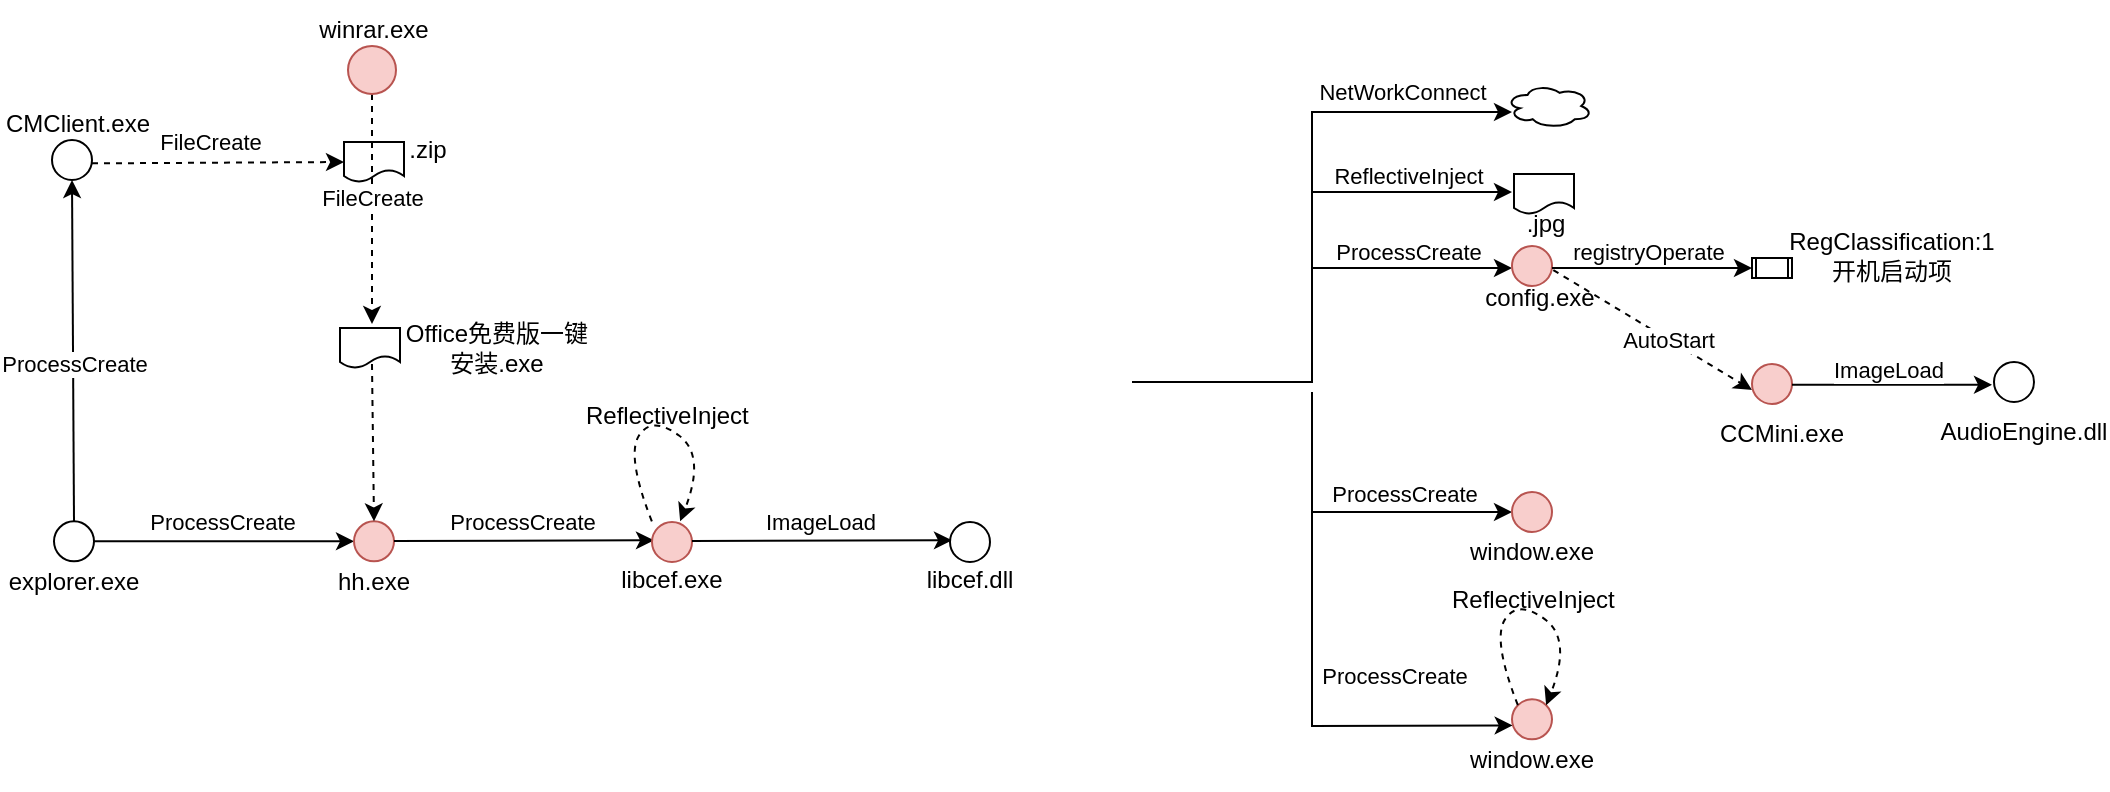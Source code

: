 <mxfile version="24.7.8">
  <diagram name="第 1 页" id="PHtCLM0eB_fAC6m9SbZN">
    <mxGraphModel dx="1036" dy="457" grid="1" gridSize="10" guides="1" tooltips="1" connect="1" arrows="1" fold="1" page="1" pageScale="1" pageWidth="827" pageHeight="1169" math="0" shadow="0">
      <root>
        <mxCell id="0" />
        <mxCell id="1" parent="0" />
        <mxCell id="KvWGwJPGuLHIs-wZQ2Go-1" value="" style="ellipse;whiteSpace=wrap;html=1;aspect=fixed;" vertex="1" parent="1">
          <mxGeometry x="141" y="358.67" width="20" height="20" as="geometry" />
        </mxCell>
        <mxCell id="KvWGwJPGuLHIs-wZQ2Go-2" value="" style="endArrow=classic;html=1;rounded=0;exitX=1;exitY=0.5;exitDx=0;exitDy=0;" edge="1" parent="1" source="KvWGwJPGuLHIs-wZQ2Go-1">
          <mxGeometry width="50" height="50" relative="1" as="geometry">
            <mxPoint x="391" y="353.67" as="sourcePoint" />
            <mxPoint x="291" y="368.67" as="targetPoint" />
          </mxGeometry>
        </mxCell>
        <mxCell id="KvWGwJPGuLHIs-wZQ2Go-3" value="ProcessCreate" style="edgeLabel;html=1;align=center;verticalAlign=middle;resizable=0;points=[];" vertex="1" connectable="0" parent="KvWGwJPGuLHIs-wZQ2Go-2">
          <mxGeometry x="-0.16" y="3" relative="1" as="geometry">
            <mxPoint x="9" y="-7" as="offset" />
          </mxGeometry>
        </mxCell>
        <mxCell id="KvWGwJPGuLHIs-wZQ2Go-4" value="" style="ellipse;whiteSpace=wrap;html=1;aspect=fixed;fillColor=#f8cecc;strokeColor=#b85450;" vertex="1" parent="1">
          <mxGeometry x="291" y="358.67" width="20" height="20" as="geometry" />
        </mxCell>
        <mxCell id="KvWGwJPGuLHIs-wZQ2Go-5" value="" style="endArrow=classic;html=1;rounded=0;entryX=0;entryY=0.5;entryDx=0;entryDy=0;" edge="1" parent="1" target="KvWGwJPGuLHIs-wZQ2Go-9">
          <mxGeometry width="50" height="50" relative="1" as="geometry">
            <mxPoint x="770" y="294" as="sourcePoint" />
            <mxPoint x="818" y="444" as="targetPoint" />
            <Array as="points">
              <mxPoint x="770" y="354" />
            </Array>
          </mxGeometry>
        </mxCell>
        <mxCell id="KvWGwJPGuLHIs-wZQ2Go-6" value="ProcessCreate" style="edgeLabel;html=1;align=center;verticalAlign=middle;resizable=0;points=[];" vertex="1" connectable="0" parent="KvWGwJPGuLHIs-wZQ2Go-5">
          <mxGeometry x="-0.16" y="3" relative="1" as="geometry">
            <mxPoint x="39" y="-6" as="offset" />
          </mxGeometry>
        </mxCell>
        <mxCell id="KvWGwJPGuLHIs-wZQ2Go-7" value="explorer.exe" style="text;strokeColor=none;align=center;fillColor=none;html=1;verticalAlign=middle;whiteSpace=wrap;rounded=0;" vertex="1" parent="1">
          <mxGeometry x="121" y="373.67" width="60" height="30" as="geometry" />
        </mxCell>
        <mxCell id="KvWGwJPGuLHIs-wZQ2Go-8" value="hh.exe" style="text;strokeColor=none;align=center;fillColor=none;html=1;verticalAlign=middle;whiteSpace=wrap;rounded=0;" vertex="1" parent="1">
          <mxGeometry x="271" y="373.67" width="60" height="30" as="geometry" />
        </mxCell>
        <mxCell id="KvWGwJPGuLHIs-wZQ2Go-9" value="" style="ellipse;whiteSpace=wrap;html=1;aspect=fixed;fillColor=#f8cecc;strokeColor=#b85450;" vertex="1" parent="1">
          <mxGeometry x="870" y="344" width="20" height="20" as="geometry" />
        </mxCell>
        <mxCell id="KvWGwJPGuLHIs-wZQ2Go-10" value="window.exe" style="text;strokeColor=none;align=center;fillColor=none;html=1;verticalAlign=middle;whiteSpace=wrap;rounded=0;" vertex="1" parent="1">
          <mxGeometry x="850" y="359" width="60" height="30" as="geometry" />
        </mxCell>
        <mxCell id="KvWGwJPGuLHIs-wZQ2Go-11" value="" style="endArrow=classic;html=1;rounded=0;exitX=0.5;exitY=0;exitDx=0;exitDy=0;entryX=0.5;entryY=1;entryDx=0;entryDy=0;" edge="1" parent="1" source="KvWGwJPGuLHIs-wZQ2Go-1" target="KvWGwJPGuLHIs-wZQ2Go-13">
          <mxGeometry width="50" height="50" relative="1" as="geometry">
            <mxPoint x="150" y="274.17" as="sourcePoint" />
            <mxPoint x="150" y="190" as="targetPoint" />
          </mxGeometry>
        </mxCell>
        <mxCell id="KvWGwJPGuLHIs-wZQ2Go-12" value="ProcessCreate" style="edgeLabel;html=1;align=center;verticalAlign=middle;resizable=0;points=[];" vertex="1" connectable="0" parent="KvWGwJPGuLHIs-wZQ2Go-11">
          <mxGeometry x="-0.16" y="3" relative="1" as="geometry">
            <mxPoint x="3" y="-7" as="offset" />
          </mxGeometry>
        </mxCell>
        <mxCell id="KvWGwJPGuLHIs-wZQ2Go-13" value="" style="ellipse;whiteSpace=wrap;html=1;aspect=fixed;" vertex="1" parent="1">
          <mxGeometry x="140" y="168" width="20" height="20" as="geometry" />
        </mxCell>
        <mxCell id="KvWGwJPGuLHIs-wZQ2Go-14" value="CMClient.exe" style="text;strokeColor=none;align=center;fillColor=none;html=1;verticalAlign=middle;whiteSpace=wrap;rounded=0;" vertex="1" parent="1">
          <mxGeometry x="123" y="145" width="60" height="30" as="geometry" />
        </mxCell>
        <mxCell id="KvWGwJPGuLHIs-wZQ2Go-15" value="" style="endArrow=classic;html=1;rounded=0;exitX=1;exitY=0.5;exitDx=0;exitDy=0;edgeStyle=elbowEdgeStyle;dashed=1;entryX=0;entryY=0.5;entryDx=0;entryDy=0;" edge="1" parent="1" target="KvWGwJPGuLHIs-wZQ2Go-17">
          <mxGeometry width="50" height="50" relative="1" as="geometry">
            <mxPoint x="160" y="179.58" as="sourcePoint" />
            <mxPoint x="210" y="120" as="targetPoint" />
            <Array as="points">
              <mxPoint x="180" y="180" />
            </Array>
          </mxGeometry>
        </mxCell>
        <mxCell id="KvWGwJPGuLHIs-wZQ2Go-16" value="FileCreate" style="edgeLabel;html=1;align=center;verticalAlign=middle;resizable=0;points=[];" vertex="1" connectable="0" parent="KvWGwJPGuLHIs-wZQ2Go-15">
          <mxGeometry x="-0.16" y="3" relative="1" as="geometry">
            <mxPoint x="6" y="-7" as="offset" />
          </mxGeometry>
        </mxCell>
        <mxCell id="KvWGwJPGuLHIs-wZQ2Go-17" value="" style="shape=document;whiteSpace=wrap;html=1;boundedLbl=1;" vertex="1" parent="1">
          <mxGeometry x="286" y="169" width="30" height="20" as="geometry" />
        </mxCell>
        <mxCell id="KvWGwJPGuLHIs-wZQ2Go-18" value=".zip" style="text;strokeColor=none;align=center;fillColor=none;html=1;verticalAlign=middle;whiteSpace=wrap;rounded=0;" vertex="1" parent="1">
          <mxGeometry x="298" y="158" width="60" height="30" as="geometry" />
        </mxCell>
        <mxCell id="KvWGwJPGuLHIs-wZQ2Go-19" value="" style="endArrow=classic;html=1;rounded=0;exitX=0.5;exitY=1;exitDx=0;exitDy=0;edgeStyle=elbowEdgeStyle;dashed=1;" edge="1" parent="1" source="KvWGwJPGuLHIs-wZQ2Go-21">
          <mxGeometry width="50" height="50" relative="1" as="geometry">
            <mxPoint x="234.34" y="192.66" as="sourcePoint" />
            <mxPoint x="300" y="260" as="targetPoint" />
            <Array as="points">
              <mxPoint x="300" y="210" />
            </Array>
          </mxGeometry>
        </mxCell>
        <mxCell id="KvWGwJPGuLHIs-wZQ2Go-20" value="FileCreate" style="edgeLabel;html=1;align=center;verticalAlign=middle;resizable=0;points=[];" vertex="1" connectable="0" parent="KvWGwJPGuLHIs-wZQ2Go-19">
          <mxGeometry x="-0.16" y="3" relative="1" as="geometry">
            <mxPoint x="-3" y="3" as="offset" />
          </mxGeometry>
        </mxCell>
        <mxCell id="KvWGwJPGuLHIs-wZQ2Go-21" value="" style="ellipse;whiteSpace=wrap;html=1;aspect=fixed;fillColor=#f8cecc;strokeColor=#b85450;" vertex="1" parent="1">
          <mxGeometry x="288" y="121" width="24" height="24" as="geometry" />
        </mxCell>
        <mxCell id="KvWGwJPGuLHIs-wZQ2Go-22" value="winrar.exe" style="text;strokeColor=none;align=center;fillColor=none;html=1;verticalAlign=middle;whiteSpace=wrap;rounded=0;" vertex="1" parent="1">
          <mxGeometry x="271" y="98" width="60" height="30" as="geometry" />
        </mxCell>
        <mxCell id="KvWGwJPGuLHIs-wZQ2Go-23" value="" style="endArrow=classic;html=1;rounded=0;entryX=0.339;entryY=-0.066;entryDx=0;entryDy=0;entryPerimeter=0;" edge="1" parent="1" target="KvWGwJPGuLHIs-wZQ2Go-51">
          <mxGeometry width="50" height="50" relative="1" as="geometry">
            <mxPoint x="770" y="354" as="sourcePoint" />
            <mxPoint x="870" y="414" as="targetPoint" />
            <Array as="points">
              <mxPoint x="770" y="461" />
            </Array>
          </mxGeometry>
        </mxCell>
        <mxCell id="KvWGwJPGuLHIs-wZQ2Go-24" value="ProcessCreate" style="edgeLabel;html=1;align=center;verticalAlign=middle;resizable=0;points=[];" vertex="1" connectable="0" parent="KvWGwJPGuLHIs-wZQ2Go-23">
          <mxGeometry x="-0.16" y="3" relative="1" as="geometry">
            <mxPoint x="38" y="-5" as="offset" />
          </mxGeometry>
        </mxCell>
        <mxCell id="KvWGwJPGuLHIs-wZQ2Go-25" value="" style="endArrow=classic;html=1;rounded=0;exitX=1;exitY=0.5;exitDx=0;exitDy=0;" edge="1" parent="1">
          <mxGeometry width="50" height="50" relative="1" as="geometry">
            <mxPoint x="680" y="289" as="sourcePoint" />
            <mxPoint x="870" y="154" as="targetPoint" />
            <Array as="points">
              <mxPoint x="770" y="289" />
              <mxPoint x="770" y="154" />
            </Array>
          </mxGeometry>
        </mxCell>
        <mxCell id="KvWGwJPGuLHIs-wZQ2Go-26" value="NetWorkConnect" style="edgeLabel;html=1;align=center;verticalAlign=middle;resizable=0;points=[];" vertex="1" connectable="0" parent="KvWGwJPGuLHIs-wZQ2Go-25">
          <mxGeometry x="0.083" y="3" relative="1" as="geometry">
            <mxPoint x="48" y="-59" as="offset" />
          </mxGeometry>
        </mxCell>
        <mxCell id="KvWGwJPGuLHIs-wZQ2Go-27" value="" style="ellipse;shape=cloud;whiteSpace=wrap;html=1;" vertex="1" parent="1">
          <mxGeometry x="867" y="140" width="43" height="22" as="geometry" />
        </mxCell>
        <mxCell id="KvWGwJPGuLHIs-wZQ2Go-28" value="" style="endArrow=classic;html=1;rounded=0;" edge="1" parent="1">
          <mxGeometry width="50" height="50" relative="1" as="geometry">
            <mxPoint x="770" y="194" as="sourcePoint" />
            <mxPoint x="870" y="194" as="targetPoint" />
          </mxGeometry>
        </mxCell>
        <mxCell id="KvWGwJPGuLHIs-wZQ2Go-29" value="ReflectiveInject" style="edgeLabel;html=1;align=center;verticalAlign=middle;resizable=0;points=[];" vertex="1" connectable="0" parent="KvWGwJPGuLHIs-wZQ2Go-28">
          <mxGeometry x="0.152" y="-2" relative="1" as="geometry">
            <mxPoint x="-10" y="-10" as="offset" />
          </mxGeometry>
        </mxCell>
        <mxCell id="KvWGwJPGuLHIs-wZQ2Go-30" value="" style="shape=document;whiteSpace=wrap;html=1;boundedLbl=1;" vertex="1" parent="1">
          <mxGeometry x="871" y="185" width="30" height="20" as="geometry" />
        </mxCell>
        <mxCell id="KvWGwJPGuLHIs-wZQ2Go-31" value=".jpg" style="text;strokeColor=none;align=center;fillColor=none;html=1;verticalAlign=middle;whiteSpace=wrap;rounded=0;" vertex="1" parent="1">
          <mxGeometry x="857" y="195" width="60" height="30" as="geometry" />
        </mxCell>
        <mxCell id="KvWGwJPGuLHIs-wZQ2Go-32" value="" style="endArrow=classic;html=1;rounded=0;" edge="1" parent="1">
          <mxGeometry width="50" height="50" relative="1" as="geometry">
            <mxPoint x="770" y="232" as="sourcePoint" />
            <mxPoint x="870" y="232" as="targetPoint" />
          </mxGeometry>
        </mxCell>
        <mxCell id="KvWGwJPGuLHIs-wZQ2Go-33" value="ProcessCreate" style="edgeLabel;html=1;align=center;verticalAlign=middle;resizable=0;points=[];" vertex="1" connectable="0" parent="KvWGwJPGuLHIs-wZQ2Go-32">
          <mxGeometry x="0.152" y="-2" relative="1" as="geometry">
            <mxPoint x="-10" y="-10" as="offset" />
          </mxGeometry>
        </mxCell>
        <mxCell id="KvWGwJPGuLHIs-wZQ2Go-34" value="config.exe" style="text;strokeColor=none;align=center;fillColor=none;html=1;verticalAlign=middle;whiteSpace=wrap;rounded=0;" vertex="1" parent="1">
          <mxGeometry x="854" y="232" width="60" height="30" as="geometry" />
        </mxCell>
        <mxCell id="KvWGwJPGuLHIs-wZQ2Go-35" value="" style="ellipse;whiteSpace=wrap;html=1;aspect=fixed;fillColor=#f8cecc;strokeColor=#b85450;" vertex="1" parent="1">
          <mxGeometry x="870" y="221" width="20" height="20" as="geometry" />
        </mxCell>
        <mxCell id="KvWGwJPGuLHIs-wZQ2Go-36" value="" style="endArrow=classic;html=1;rounded=0;" edge="1" parent="1">
          <mxGeometry width="50" height="50" relative="1" as="geometry">
            <mxPoint x="890" y="232" as="sourcePoint" />
            <mxPoint x="990" y="232" as="targetPoint" />
          </mxGeometry>
        </mxCell>
        <mxCell id="KvWGwJPGuLHIs-wZQ2Go-37" value="registryOperate" style="edgeLabel;html=1;align=center;verticalAlign=middle;resizable=0;points=[];" vertex="1" connectable="0" parent="KvWGwJPGuLHIs-wZQ2Go-36">
          <mxGeometry x="0.152" y="-2" relative="1" as="geometry">
            <mxPoint x="-10" y="-10" as="offset" />
          </mxGeometry>
        </mxCell>
        <mxCell id="KvWGwJPGuLHIs-wZQ2Go-38" value="RegClassification:1&lt;br&gt;开机启动项" style="text;strokeColor=none;align=center;fillColor=none;html=1;verticalAlign=middle;whiteSpace=wrap;rounded=0;" vertex="1" parent="1">
          <mxGeometry x="1022" y="211" width="76" height="30" as="geometry" />
        </mxCell>
        <mxCell id="KvWGwJPGuLHIs-wZQ2Go-39" value="" style="shape=process;whiteSpace=wrap;html=1;backgroundOutline=1;" vertex="1" parent="1">
          <mxGeometry x="990" y="227" width="20" height="10" as="geometry" />
        </mxCell>
        <mxCell id="KvWGwJPGuLHIs-wZQ2Go-40" value="" style="endArrow=classic;html=1;rounded=0;exitX=0.611;exitY=0.035;exitDx=0;exitDy=0;exitPerimeter=0;dashed=1;" edge="1" parent="1" source="KvWGwJPGuLHIs-wZQ2Go-34">
          <mxGeometry width="50" height="50" relative="1" as="geometry">
            <mxPoint x="890" y="293" as="sourcePoint" />
            <mxPoint x="990" y="293" as="targetPoint" />
          </mxGeometry>
        </mxCell>
        <mxCell id="KvWGwJPGuLHIs-wZQ2Go-41" value="AutoStart" style="edgeLabel;html=1;align=center;verticalAlign=middle;resizable=0;points=[];" vertex="1" connectable="0" parent="KvWGwJPGuLHIs-wZQ2Go-40">
          <mxGeometry x="0.152" y="-2" relative="1" as="geometry">
            <mxPoint x="1" y="-2" as="offset" />
          </mxGeometry>
        </mxCell>
        <mxCell id="KvWGwJPGuLHIs-wZQ2Go-42" value="CCMini.exe" style="text;strokeColor=none;align=center;fillColor=none;html=1;verticalAlign=middle;whiteSpace=wrap;rounded=0;" vertex="1" parent="1">
          <mxGeometry x="967" y="300" width="76" height="30" as="geometry" />
        </mxCell>
        <mxCell id="KvWGwJPGuLHIs-wZQ2Go-43" value="" style="ellipse;whiteSpace=wrap;html=1;aspect=fixed;fillColor=#f8cecc;strokeColor=#b85450;" vertex="1" parent="1">
          <mxGeometry x="990" y="280" width="20" height="20" as="geometry" />
        </mxCell>
        <mxCell id="KvWGwJPGuLHIs-wZQ2Go-44" value="" style="endArrow=classic;html=1;rounded=0;" edge="1" parent="1">
          <mxGeometry width="50" height="50" relative="1" as="geometry">
            <mxPoint x="1010" y="290.43" as="sourcePoint" />
            <mxPoint x="1110" y="290.43" as="targetPoint" />
          </mxGeometry>
        </mxCell>
        <mxCell id="KvWGwJPGuLHIs-wZQ2Go-45" value="ImageLoad" style="edgeLabel;html=1;align=center;verticalAlign=middle;resizable=0;points=[];" vertex="1" connectable="0" parent="KvWGwJPGuLHIs-wZQ2Go-44">
          <mxGeometry x="0.152" y="-2" relative="1" as="geometry">
            <mxPoint x="-10" y="-10" as="offset" />
          </mxGeometry>
        </mxCell>
        <mxCell id="KvWGwJPGuLHIs-wZQ2Go-46" value="AudioEngine.dll" style="text;strokeColor=none;align=center;fillColor=none;html=1;verticalAlign=middle;whiteSpace=wrap;rounded=0;" vertex="1" parent="1">
          <mxGeometry x="1088" y="299" width="76" height="30" as="geometry" />
        </mxCell>
        <mxCell id="KvWGwJPGuLHIs-wZQ2Go-47" value="" style="ellipse;whiteSpace=wrap;html=1;aspect=fixed;" vertex="1" parent="1">
          <mxGeometry x="1111" y="279" width="20" height="20" as="geometry" />
        </mxCell>
        <mxCell id="KvWGwJPGuLHIs-wZQ2Go-48" value="" style="curved=1;endArrow=classic;html=1;rounded=0;exitX=0;exitY=0;exitDx=0;exitDy=0;entryX=1;entryY=0;entryDx=0;entryDy=0;dashed=1;" edge="1" parent="1">
          <mxGeometry width="50" height="50" relative="1" as="geometry">
            <mxPoint x="439.929" y="358.669" as="sourcePoint" />
            <mxPoint x="454.071" y="358.669" as="targetPoint" />
            <Array as="points">
              <mxPoint x="427" y="325.74" />
              <mxPoint x="440" y="305.74" />
              <mxPoint x="467" y="325.74" />
            </Array>
          </mxGeometry>
        </mxCell>
        <mxCell id="KvWGwJPGuLHIs-wZQ2Go-49" value="ReflectiveInject" style="text;whiteSpace=wrap;" vertex="1" parent="1">
          <mxGeometry x="405" y="291.74" width="90" height="20" as="geometry" />
        </mxCell>
        <mxCell id="KvWGwJPGuLHIs-wZQ2Go-50" value="" style="ellipse;whiteSpace=wrap;html=1;aspect=fixed;fillColor=#f8cecc;strokeColor=#b85450;" vertex="1" parent="1">
          <mxGeometry x="870" y="447.67" width="20" height="20" as="geometry" />
        </mxCell>
        <mxCell id="KvWGwJPGuLHIs-wZQ2Go-51" value="window.exe" style="text;strokeColor=none;align=center;fillColor=none;html=1;verticalAlign=middle;whiteSpace=wrap;rounded=0;" vertex="1" parent="1">
          <mxGeometry x="850" y="462.67" width="60" height="30" as="geometry" />
        </mxCell>
        <mxCell id="KvWGwJPGuLHIs-wZQ2Go-52" value="" style="curved=1;endArrow=classic;html=1;rounded=0;exitX=0;exitY=0;exitDx=0;exitDy=0;entryX=1;entryY=0;entryDx=0;entryDy=0;dashed=1;" edge="1" parent="1" source="KvWGwJPGuLHIs-wZQ2Go-50" target="KvWGwJPGuLHIs-wZQ2Go-50">
          <mxGeometry width="50" height="50" relative="1" as="geometry">
            <mxPoint x="840" y="407.67" as="sourcePoint" />
            <mxPoint x="890" y="357.67" as="targetPoint" />
            <Array as="points">
              <mxPoint x="860" y="417.67" />
              <mxPoint x="873" y="397.67" />
              <mxPoint x="900" y="417.67" />
            </Array>
          </mxGeometry>
        </mxCell>
        <mxCell id="KvWGwJPGuLHIs-wZQ2Go-53" value="ReflectiveInject" style="text;whiteSpace=wrap;" vertex="1" parent="1">
          <mxGeometry x="838" y="383.67" width="90" height="20" as="geometry" />
        </mxCell>
        <mxCell id="KvWGwJPGuLHIs-wZQ2Go-54" value="" style="shape=document;whiteSpace=wrap;html=1;boundedLbl=1;" vertex="1" parent="1">
          <mxGeometry x="284" y="262" width="30" height="20" as="geometry" />
        </mxCell>
        <mxCell id="KvWGwJPGuLHIs-wZQ2Go-55" value="Office免费版一键安装.exe" style="text;strokeColor=none;align=center;fillColor=none;html=1;verticalAlign=middle;whiteSpace=wrap;rounded=0;" vertex="1" parent="1">
          <mxGeometry x="314" y="257" width="97" height="30" as="geometry" />
        </mxCell>
        <mxCell id="KvWGwJPGuLHIs-wZQ2Go-56" value="" style="endArrow=classic;html=1;rounded=0;exitX=0.533;exitY=0.9;exitDx=0;exitDy=0;entryX=0.5;entryY=0;entryDx=0;entryDy=0;exitPerimeter=0;dashed=1;" edge="1" parent="1" source="KvWGwJPGuLHIs-wZQ2Go-54" target="KvWGwJPGuLHIs-wZQ2Go-4">
          <mxGeometry width="50" height="50" relative="1" as="geometry">
            <mxPoint x="160" y="284.17" as="sourcePoint" />
            <mxPoint x="160" y="198" as="targetPoint" />
          </mxGeometry>
        </mxCell>
        <mxCell id="KvWGwJPGuLHIs-wZQ2Go-57" value="" style="endArrow=classic;html=1;rounded=0;exitX=1;exitY=0.5;exitDx=0;exitDy=0;" edge="1" parent="1">
          <mxGeometry width="50" height="50" relative="1" as="geometry">
            <mxPoint x="311" y="368.5" as="sourcePoint" />
            <mxPoint x="441" y="368.17" as="targetPoint" />
          </mxGeometry>
        </mxCell>
        <mxCell id="KvWGwJPGuLHIs-wZQ2Go-58" value="ProcessCreate" style="edgeLabel;html=1;align=center;verticalAlign=middle;resizable=0;points=[];" vertex="1" connectable="0" parent="KvWGwJPGuLHIs-wZQ2Go-57">
          <mxGeometry x="-0.16" y="3" relative="1" as="geometry">
            <mxPoint x="9" y="-7" as="offset" />
          </mxGeometry>
        </mxCell>
        <mxCell id="KvWGwJPGuLHIs-wZQ2Go-59" value="" style="ellipse;whiteSpace=wrap;html=1;aspect=fixed;fillColor=#f8cecc;strokeColor=#b85450;" vertex="1" parent="1">
          <mxGeometry x="440" y="359.0" width="20" height="20" as="geometry" />
        </mxCell>
        <mxCell id="KvWGwJPGuLHIs-wZQ2Go-60" value="libcef.exe" style="text;strokeColor=none;align=center;fillColor=none;html=1;verticalAlign=middle;whiteSpace=wrap;rounded=0;" vertex="1" parent="1">
          <mxGeometry x="420" y="372.67" width="60" height="30" as="geometry" />
        </mxCell>
        <mxCell id="KvWGwJPGuLHIs-wZQ2Go-61" value="" style="endArrow=classic;html=1;rounded=0;exitX=1;exitY=0.5;exitDx=0;exitDy=0;" edge="1" parent="1">
          <mxGeometry width="50" height="50" relative="1" as="geometry">
            <mxPoint x="460" y="368.5" as="sourcePoint" />
            <mxPoint x="590" y="368.17" as="targetPoint" />
          </mxGeometry>
        </mxCell>
        <mxCell id="KvWGwJPGuLHIs-wZQ2Go-62" value="ImageLoad" style="edgeLabel;html=1;align=center;verticalAlign=middle;resizable=0;points=[];" vertex="1" connectable="0" parent="KvWGwJPGuLHIs-wZQ2Go-61">
          <mxGeometry x="-0.16" y="3" relative="1" as="geometry">
            <mxPoint x="9" y="-7" as="offset" />
          </mxGeometry>
        </mxCell>
        <mxCell id="KvWGwJPGuLHIs-wZQ2Go-63" value="" style="ellipse;whiteSpace=wrap;html=1;aspect=fixed;" vertex="1" parent="1">
          <mxGeometry x="589" y="359.0" width="20" height="20" as="geometry" />
        </mxCell>
        <mxCell id="KvWGwJPGuLHIs-wZQ2Go-64" value="libcef.dll" style="text;strokeColor=none;align=center;fillColor=none;html=1;verticalAlign=middle;whiteSpace=wrap;rounded=0;" vertex="1" parent="1">
          <mxGeometry x="569" y="372.67" width="60" height="30" as="geometry" />
        </mxCell>
      </root>
    </mxGraphModel>
  </diagram>
</mxfile>
